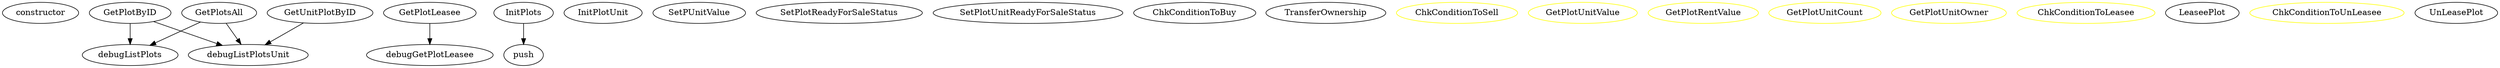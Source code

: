 strict digraph {
  constructor
  GetPlotsAll
  debugListPlots
  debugListPlotsUnit
  GetPlotByID
  GetUnitPlotByID
  GetPlotLeasee
  debugGetPlotLeasee
  InitPlots
  push
  InitPlotUnit
  SetPUnitValue
  SetPlotReadyForSaleStatus
  SetPlotUnitReadyForSaleStatus
  ChkConditionToBuy
  TransferOwnership
  ChkConditionToSell [color=yellow]
  GetPlotUnitValue [color=yellow]
  GetPlotRentValue [color=yellow]
  GetPlotUnitCount [color=yellow]
  GetPlotUnitOwner [color=yellow]
  ChkConditionToLeasee [color=yellow]
  LeaseePlot
  ChkConditionToUnLeasee [color=yellow]
  UnLeasePlot
  GetPlotsAll -> debugListPlots
  GetPlotsAll -> debugListPlotsUnit
  GetPlotByID -> debugListPlots
  GetPlotByID -> debugListPlotsUnit
  GetUnitPlotByID -> debugListPlotsUnit
  GetPlotLeasee -> debugGetPlotLeasee
  InitPlots -> push
}

